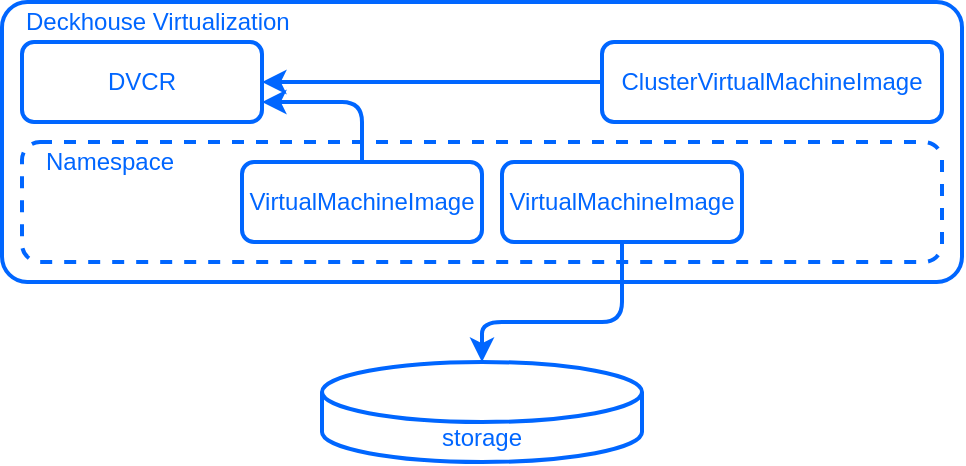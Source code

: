 <mxfile>
    <diagram id="E2TP2AmZqmfv6rPX08LN" name="Page-1">
        <mxGraphModel dx="711" dy="626" grid="1" gridSize="10" guides="1" tooltips="1" connect="1" arrows="1" fold="1" page="1" pageScale="1" pageWidth="690" pageHeight="980" math="0" shadow="0">
            <root>
                <mxCell id="0"/>
                <mxCell id="1" parent="0"/>
                <mxCell id="2" value="" style="rounded=1;whiteSpace=wrap;html=1;fillColor=#FFFFFF;fontColor=#0066ff;strokeColor=#0066ff;strokeWidth=2;arcSize=9;" parent="1" vertex="1">
                    <mxGeometry x="80" y="260" width="480" height="140" as="geometry"/>
                </mxCell>
                <mxCell id="4" value="" style="rounded=1;whiteSpace=wrap;html=1;dashed=1;fillColor=none;fontColor=#0066ff;strokeColor=#0066ff;strokeWidth=2;" parent="1" vertex="1">
                    <mxGeometry x="90" y="330" width="460" height="60" as="geometry"/>
                </mxCell>
                <mxCell id="5" value="Namespace" style="text;html=1;strokeColor=none;fillColor=none;align=left;verticalAlign=middle;whiteSpace=wrap;rounded=0;fontColor=#0066ff;strokeWidth=2;" parent="1" vertex="1">
                    <mxGeometry x="100" y="330" width="90" height="20" as="geometry"/>
                </mxCell>
                <mxCell id="6" value="Deckhouse Virtualization" style="text;html=1;strokeColor=none;fillColor=none;align=left;verticalAlign=middle;whiteSpace=wrap;rounded=0;fontColor=#0066ff;strokeWidth=2;" parent="1" vertex="1">
                    <mxGeometry x="90" y="260" width="140" height="20" as="geometry"/>
                </mxCell>
                <mxCell id="12" style="edgeStyle=orthogonalEdgeStyle;html=1;exitX=0.5;exitY=1;exitDx=0;exitDy=0;entryX=0.5;entryY=0;entryDx=0;entryDy=0;entryPerimeter=0;fillColor=#f5f5f5;strokeColor=#0066ff;strokeWidth=2;fontColor=#0066ff;" parent="1" source="17" target="11" edge="1">
                    <mxGeometry relative="1" as="geometry">
                        <Array as="points">
                            <mxPoint x="390" y="420"/>
                            <mxPoint x="320" y="420"/>
                        </Array>
                    </mxGeometry>
                </mxCell>
                <mxCell id="14" style="edgeStyle=orthogonalEdgeStyle;html=1;exitX=0.5;exitY=0;exitDx=0;exitDy=0;entryX=1;entryY=0.75;entryDx=0;entryDy=0;fillColor=#f5f5f5;strokeColor=#0066ff;strokeWidth=2;fontColor=#0066ff;" parent="1" source="8" target="13" edge="1">
                    <mxGeometry relative="1" as="geometry"/>
                </mxCell>
                <mxCell id="8" value="VirtualMachineImage" style="rounded=1;whiteSpace=wrap;html=1;fillColor=none;fontColor=#0066ff;strokeColor=#0066ff;strokeWidth=2;" parent="1" vertex="1">
                    <mxGeometry x="200" y="340" width="120" height="40" as="geometry"/>
                </mxCell>
                <mxCell id="16" style="edgeStyle=orthogonalEdgeStyle;html=1;exitX=0;exitY=0.5;exitDx=0;exitDy=0;entryX=1;entryY=0.5;entryDx=0;entryDy=0;fillColor=#f5f5f5;strokeColor=#0066ff;strokeWidth=2;fontColor=#0066ff;" parent="1" source="9" target="13" edge="1">
                    <mxGeometry relative="1" as="geometry">
                        <Array as="points">
                            <mxPoint x="340" y="300"/>
                            <mxPoint x="340" y="300"/>
                        </Array>
                    </mxGeometry>
                </mxCell>
                <mxCell id="9" value="ClusterVirtualMachineImage" style="rounded=1;whiteSpace=wrap;html=1;fillColor=none;fontColor=#0066ff;strokeColor=#0066ff;strokeWidth=2;" parent="1" vertex="1">
                    <mxGeometry x="380" y="280" width="170" height="40" as="geometry"/>
                </mxCell>
                <mxCell id="11" value="storage" style="shape=cylinder3;whiteSpace=wrap;html=1;boundedLbl=1;backgroundOutline=1;size=15;fillColor=#FFFFFF;fontColor=#0066ff;strokeColor=#0066ff;strokeWidth=2;" parent="1" vertex="1">
                    <mxGeometry x="240" y="440" width="160" height="50" as="geometry"/>
                </mxCell>
                <mxCell id="13" value="DVCR" style="rounded=1;whiteSpace=wrap;html=1;fillColor=none;fontColor=#0066ff;strokeColor=#0066ff;strokeWidth=2;" parent="1" vertex="1">
                    <mxGeometry x="90" y="280" width="120" height="40" as="geometry"/>
                </mxCell>
                <mxCell id="17" value="VirtualMachineImage" style="rounded=1;whiteSpace=wrap;html=1;fillColor=none;fontColor=#0066ff;strokeColor=#0066ff;strokeWidth=2;" parent="1" vertex="1">
                    <mxGeometry x="330" y="340" width="120" height="40" as="geometry"/>
                </mxCell>
            </root>
        </mxGraphModel>
    </diagram>
    <diagram id="3HleheF3-EX4s2hkzfmH" name="Page-2">
        <mxGraphModel grid="1" page="1" gridSize="10" guides="1" tooltips="1" connect="1" arrows="1" fold="1" pageScale="1" pageWidth="690" pageHeight="980" math="0" shadow="0">
            <root>
                <mxCell id="0"/>
                <mxCell id="1" parent="0"/>
            </root>
        </mxGraphModel>
    </diagram>
</mxfile>
